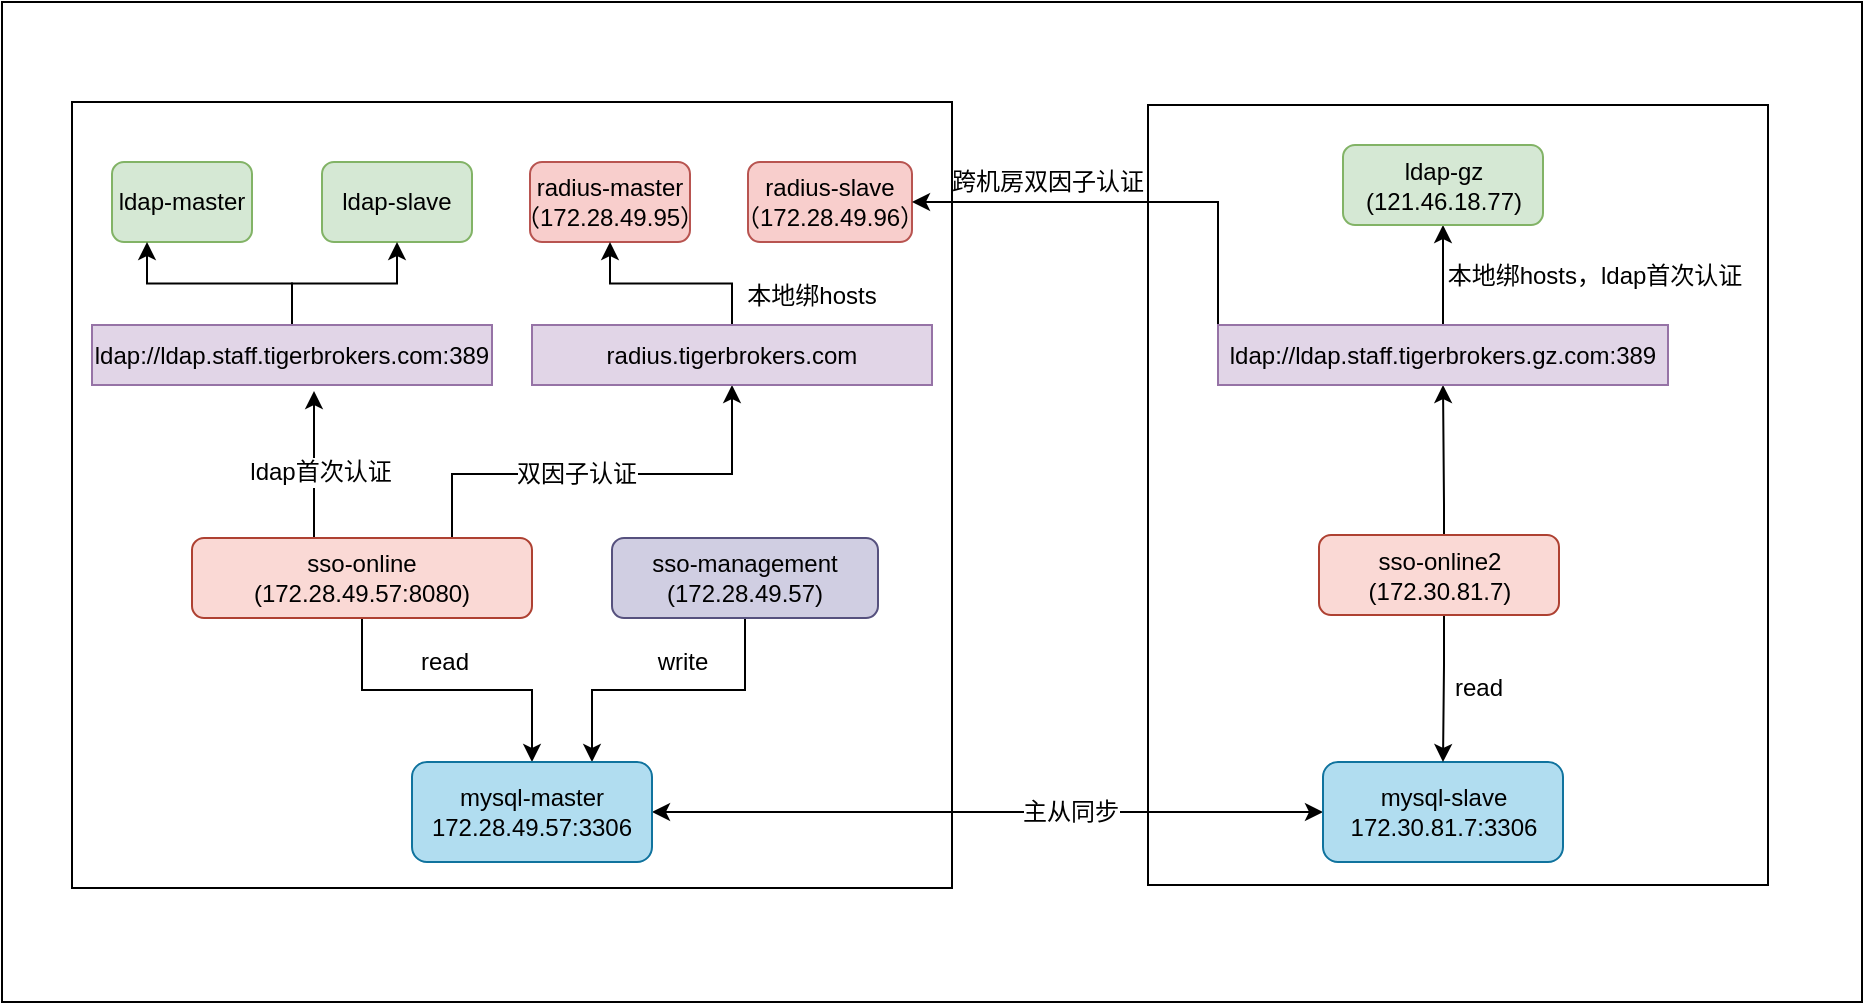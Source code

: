 <mxfile version="11.0.1" type="github"><diagram id="mHYoqkC8_1lEt--8Q_xw" name="Page-1"><mxGraphModel dx="946" dy="486" grid="1" gridSize="10" guides="1" tooltips="1" connect="1" arrows="1" fold="1" page="1" pageScale="1" pageWidth="827" pageHeight="1169" math="0" shadow="0"><root><mxCell id="0"/><mxCell id="1" parent="0"/><mxCell id="Gih-qFur251e1iL9x-Ry-53" value="" style="rounded=0;whiteSpace=wrap;html=1;" vertex="1" parent="1"><mxGeometry x="30" y="90" width="930" height="500" as="geometry"/></mxCell><mxCell id="Gih-qFur251e1iL9x-Ry-19" value="" style="rounded=0;whiteSpace=wrap;html=1;" vertex="1" parent="1"><mxGeometry x="603" y="141.5" width="310" height="390" as="geometry"/></mxCell><mxCell id="Gih-qFur251e1iL9x-Ry-18" value="" style="rounded=0;whiteSpace=wrap;html=1;" vertex="1" parent="1"><mxGeometry x="65" y="140" width="440" height="393" as="geometry"/></mxCell><mxCell id="Gih-qFur251e1iL9x-Ry-1" value="ldap-master" style="rounded=1;whiteSpace=wrap;html=1;fillColor=#d5e8d4;strokeColor=#82b366;" vertex="1" parent="1"><mxGeometry x="85" y="170" width="70" height="40" as="geometry"/></mxCell><mxCell id="Gih-qFur251e1iL9x-Ry-3" value="ldap-slave" style="rounded=1;whiteSpace=wrap;html=1;fillColor=#d5e8d4;strokeColor=#82b366;" vertex="1" parent="1"><mxGeometry x="190" y="170" width="75" height="40" as="geometry"/></mxCell><mxCell id="Gih-qFur251e1iL9x-Ry-5" value="radius-master&lt;br&gt;（172.28.49.95）" style="rounded=1;whiteSpace=wrap;html=1;fillColor=#f8cecc;strokeColor=#b85450;" vertex="1" parent="1"><mxGeometry x="294" y="170" width="80" height="40" as="geometry"/></mxCell><mxCell id="Gih-qFur251e1iL9x-Ry-6" value="radius-slave&lt;br&gt;（172.28.49.96）" style="rounded=1;whiteSpace=wrap;html=1;fillColor=#f8cecc;strokeColor=#b85450;" vertex="1" parent="1"><mxGeometry x="403" y="170" width="82" height="40" as="geometry"/></mxCell><mxCell id="Gih-qFur251e1iL9x-Ry-30" style="edgeStyle=orthogonalEdgeStyle;rounded=0;orthogonalLoop=1;jettySize=auto;html=1;entryX=0.25;entryY=1;entryDx=0;entryDy=0;startArrow=none;startFill=0;endArrow=classic;endFill=1;" edge="1" parent="1" source="Gih-qFur251e1iL9x-Ry-10" target="Gih-qFur251e1iL9x-Ry-1"><mxGeometry relative="1" as="geometry"/></mxCell><mxCell id="Gih-qFur251e1iL9x-Ry-31" style="edgeStyle=orthogonalEdgeStyle;rounded=0;orthogonalLoop=1;jettySize=auto;html=1;startArrow=none;startFill=0;endArrow=classic;endFill=1;" edge="1" parent="1" source="Gih-qFur251e1iL9x-Ry-10" target="Gih-qFur251e1iL9x-Ry-3"><mxGeometry relative="1" as="geometry"/></mxCell><mxCell id="Gih-qFur251e1iL9x-Ry-10" value="&lt;span style=&quot;text-align: left&quot;&gt;ldap://ldap.staff.tigerbrokers.com:389&lt;/span&gt;" style="rounded=0;whiteSpace=wrap;html=1;fillColor=#e1d5e7;strokeColor=#9673a6;" vertex="1" parent="1"><mxGeometry x="75" y="251.5" width="200" height="30" as="geometry"/></mxCell><mxCell id="Gih-qFur251e1iL9x-Ry-25" style="edgeStyle=orthogonalEdgeStyle;rounded=0;orthogonalLoop=1;jettySize=auto;html=1;entryX=0.5;entryY=0;entryDx=0;entryDy=0;startArrow=none;startFill=0;endArrow=classic;endFill=1;" edge="1" parent="1" source="Gih-qFur251e1iL9x-Ry-11" target="Gih-qFur251e1iL9x-Ry-13"><mxGeometry relative="1" as="geometry"/></mxCell><mxCell id="Gih-qFur251e1iL9x-Ry-28" value="read" style="text;html=1;resizable=0;points=[];align=center;verticalAlign=middle;labelBackgroundColor=#ffffff;" vertex="1" connectable="0" parent="Gih-qFur251e1iL9x-Ry-25"><mxGeometry x="-0.167" y="-2" relative="1" as="geometry"><mxPoint x="11" y="-16" as="offset"/></mxGeometry></mxCell><mxCell id="Gih-qFur251e1iL9x-Ry-38" style="edgeStyle=orthogonalEdgeStyle;rounded=0;orthogonalLoop=1;jettySize=auto;html=1;startArrow=none;startFill=0;endArrow=classic;endFill=1;" edge="1" parent="1" source="Gih-qFur251e1iL9x-Ry-11" target="Gih-qFur251e1iL9x-Ry-37"><mxGeometry relative="1" as="geometry"><Array as="points"><mxPoint x="255" y="326"/><mxPoint x="395" y="326"/></Array></mxGeometry></mxCell><mxCell id="Gih-qFur251e1iL9x-Ry-42" value="双因子认证" style="text;html=1;resizable=0;points=[];align=center;verticalAlign=middle;labelBackgroundColor=#ffffff;" vertex="1" connectable="0" parent="Gih-qFur251e1iL9x-Ry-38"><mxGeometry x="-0.146" relative="1" as="geometry"><mxPoint x="1" as="offset"/></mxGeometry></mxCell><mxCell id="Gih-qFur251e1iL9x-Ry-40" style="edgeStyle=orthogonalEdgeStyle;rounded=0;orthogonalLoop=1;jettySize=auto;html=1;entryX=0.555;entryY=1.1;entryDx=0;entryDy=0;entryPerimeter=0;startArrow=none;startFill=0;endArrow=classic;endFill=1;" edge="1" parent="1" source="Gih-qFur251e1iL9x-Ry-11" target="Gih-qFur251e1iL9x-Ry-10"><mxGeometry relative="1" as="geometry"><Array as="points"><mxPoint x="186" y="340"/><mxPoint x="186" y="340"/></Array></mxGeometry></mxCell><mxCell id="Gih-qFur251e1iL9x-Ry-41" value="ldap首次认证" style="text;html=1;resizable=0;points=[];align=center;verticalAlign=middle;labelBackgroundColor=#ffffff;" vertex="1" connectable="0" parent="Gih-qFur251e1iL9x-Ry-40"><mxGeometry x="-0.074" y="-3" relative="1" as="geometry"><mxPoint y="1" as="offset"/></mxGeometry></mxCell><mxCell id="Gih-qFur251e1iL9x-Ry-11" value="sso-online&lt;br&gt;(172.28.49.57:8080)" style="rounded=1;whiteSpace=wrap;html=1;fillColor=#fad9d5;strokeColor=#ae4132;" vertex="1" parent="1"><mxGeometry x="125" y="358" width="170" height="40" as="geometry"/></mxCell><mxCell id="Gih-qFur251e1iL9x-Ry-26" style="edgeStyle=orthogonalEdgeStyle;rounded=0;orthogonalLoop=1;jettySize=auto;html=1;entryX=0.75;entryY=0;entryDx=0;entryDy=0;startArrow=none;startFill=0;endArrow=classic;endFill=1;" edge="1" parent="1" source="Gih-qFur251e1iL9x-Ry-12" target="Gih-qFur251e1iL9x-Ry-13"><mxGeometry relative="1" as="geometry"/></mxCell><mxCell id="Gih-qFur251e1iL9x-Ry-27" value="write" style="text;html=1;resizable=0;points=[];align=center;verticalAlign=middle;labelBackgroundColor=#ffffff;" vertex="1" connectable="0" parent="Gih-qFur251e1iL9x-Ry-26"><mxGeometry x="-0.58" y="-14" relative="1" as="geometry"><mxPoint x="-18" y="-9" as="offset"/></mxGeometry></mxCell><mxCell id="Gih-qFur251e1iL9x-Ry-12" value="sso-management&lt;br&gt;(172.28.49.57)" style="rounded=1;whiteSpace=wrap;html=1;fillColor=#d0cee2;strokeColor=#56517e;" vertex="1" parent="1"><mxGeometry x="335" y="358" width="133" height="40" as="geometry"/></mxCell><mxCell id="Gih-qFur251e1iL9x-Ry-43" style="edgeStyle=orthogonalEdgeStyle;rounded=0;orthogonalLoop=1;jettySize=auto;html=1;startArrow=classic;startFill=1;endArrow=classic;endFill=1;exitX=1;exitY=0.5;exitDx=0;exitDy=0;" edge="1" parent="1" source="Gih-qFur251e1iL9x-Ry-13" target="Gih-qFur251e1iL9x-Ry-14"><mxGeometry relative="1" as="geometry"><mxPoint x="403" y="496.5" as="sourcePoint"/></mxGeometry></mxCell><mxCell id="Gih-qFur251e1iL9x-Ry-46" value="主从同步" style="text;html=1;resizable=0;points=[];align=center;verticalAlign=middle;labelBackgroundColor=#ffffff;" vertex="1" connectable="0" parent="Gih-qFur251e1iL9x-Ry-43"><mxGeometry x="0.243" relative="1" as="geometry"><mxPoint as="offset"/></mxGeometry></mxCell><mxCell id="Gih-qFur251e1iL9x-Ry-13" value="mysql-master&lt;br&gt;172.28.49.57:3306" style="rounded=1;whiteSpace=wrap;html=1;fillColor=#b1ddf0;strokeColor=#10739e;" vertex="1" parent="1"><mxGeometry x="235" y="470" width="120" height="50" as="geometry"/></mxCell><mxCell id="Gih-qFur251e1iL9x-Ry-14" value="mysql-slave&lt;br&gt;172.30.81.7:3306" style="rounded=1;whiteSpace=wrap;html=1;fillColor=#b1ddf0;strokeColor=#10739e;" vertex="1" parent="1"><mxGeometry x="690.5" y="470" width="120" height="50" as="geometry"/></mxCell><mxCell id="Gih-qFur251e1iL9x-Ry-35" style="edgeStyle=orthogonalEdgeStyle;rounded=0;orthogonalLoop=1;jettySize=auto;html=1;entryX=0.5;entryY=1;entryDx=0;entryDy=0;startArrow=none;startFill=0;endArrow=classic;endFill=1;" edge="1" parent="1" source="Gih-qFur251e1iL9x-Ry-15" target="Gih-qFur251e1iL9x-Ry-16"><mxGeometry relative="1" as="geometry"><Array as="points"><mxPoint x="751" y="341.5"/><mxPoint x="751" y="341.5"/></Array></mxGeometry></mxCell><mxCell id="Gih-qFur251e1iL9x-Ry-47" style="edgeStyle=orthogonalEdgeStyle;rounded=0;orthogonalLoop=1;jettySize=auto;html=1;entryX=0.5;entryY=0;entryDx=0;entryDy=0;startArrow=none;startFill=0;endArrow=classic;endFill=1;" edge="1" parent="1" source="Gih-qFur251e1iL9x-Ry-15" target="Gih-qFur251e1iL9x-Ry-14"><mxGeometry relative="1" as="geometry"><Array as="points"><mxPoint x="751" y="421.5"/><mxPoint x="751" y="421.5"/></Array></mxGeometry></mxCell><mxCell id="Gih-qFur251e1iL9x-Ry-48" value="read" style="text;html=1;resizable=0;points=[];align=center;verticalAlign=middle;labelBackgroundColor=#ffffff;" vertex="1" connectable="0" parent="Gih-qFur251e1iL9x-Ry-47"><mxGeometry x="0.005" y="6" relative="1" as="geometry"><mxPoint x="11" y="-0.5" as="offset"/></mxGeometry></mxCell><mxCell id="Gih-qFur251e1iL9x-Ry-15" value="sso-online2&lt;br&gt;(172.30.81.7)" style="rounded=1;whiteSpace=wrap;html=1;fillColor=#fad9d5;strokeColor=#ae4132;" vertex="1" parent="1"><mxGeometry x="688.5" y="356.5" width="120" height="40" as="geometry"/></mxCell><mxCell id="Gih-qFur251e1iL9x-Ry-32" style="edgeStyle=orthogonalEdgeStyle;rounded=0;orthogonalLoop=1;jettySize=auto;html=1;entryX=0.5;entryY=1;entryDx=0;entryDy=0;startArrow=none;startFill=0;endArrow=classic;endFill=1;" edge="1" parent="1" source="Gih-qFur251e1iL9x-Ry-16" target="Gih-qFur251e1iL9x-Ry-17"><mxGeometry relative="1" as="geometry"/></mxCell><mxCell id="Gih-qFur251e1iL9x-Ry-58" style="edgeStyle=orthogonalEdgeStyle;rounded=0;orthogonalLoop=1;jettySize=auto;html=1;entryX=1;entryY=0.5;entryDx=0;entryDy=0;startArrow=none;startFill=0;endArrow=classic;endFill=1;" edge="1" parent="1" source="Gih-qFur251e1iL9x-Ry-16" target="Gih-qFur251e1iL9x-Ry-6"><mxGeometry relative="1" as="geometry"><Array as="points"><mxPoint x="638" y="190"/></Array></mxGeometry></mxCell><mxCell id="Gih-qFur251e1iL9x-Ry-16" value="&lt;span style=&quot;text-align: left&quot;&gt;ldap://ldap.staff.tigerbrokers.gz.com:389&lt;/span&gt;" style="rounded=0;whiteSpace=wrap;html=1;fillColor=#e1d5e7;strokeColor=#9673a6;" vertex="1" parent="1"><mxGeometry x="638" y="251.5" width="225" height="30" as="geometry"/></mxCell><mxCell id="Gih-qFur251e1iL9x-Ry-17" value="ldap-gz&lt;br&gt;(121.46.18.77)" style="rounded=1;whiteSpace=wrap;html=1;fillColor=#d5e8d4;strokeColor=#82b366;" vertex="1" parent="1"><mxGeometry x="700.5" y="161.5" width="100" height="40" as="geometry"/></mxCell><mxCell id="Gih-qFur251e1iL9x-Ry-34" value="本地绑hosts，ldap首次认证" style="text;html=1;strokeColor=none;fillColor=none;align=center;verticalAlign=middle;whiteSpace=wrap;rounded=0;" vertex="1" parent="1"><mxGeometry x="750" y="216.5" width="153" height="20" as="geometry"/></mxCell><mxCell id="Gih-qFur251e1iL9x-Ry-44" style="edgeStyle=orthogonalEdgeStyle;rounded=0;orthogonalLoop=1;jettySize=auto;html=1;entryX=0.5;entryY=1;entryDx=0;entryDy=0;startArrow=none;startFill=0;endArrow=classic;endFill=1;" edge="1" parent="1" source="Gih-qFur251e1iL9x-Ry-37" target="Gih-qFur251e1iL9x-Ry-5"><mxGeometry relative="1" as="geometry"/></mxCell><mxCell id="Gih-qFur251e1iL9x-Ry-37" value="&lt;span style=&quot;text-align: left&quot;&gt;radius.tigerbrokers.com&lt;/span&gt;" style="rounded=0;whiteSpace=wrap;html=1;fillColor=#e1d5e7;strokeColor=#9673a6;" vertex="1" parent="1"><mxGeometry x="295" y="251.5" width="200" height="30" as="geometry"/></mxCell><mxCell id="Gih-qFur251e1iL9x-Ry-49" value="本地绑hosts" style="text;html=1;strokeColor=none;fillColor=none;align=center;verticalAlign=middle;whiteSpace=wrap;rounded=0;" vertex="1" parent="1"><mxGeometry x="395" y="226.5" width="80" height="20" as="geometry"/></mxCell><mxCell id="Gih-qFur251e1iL9x-Ry-59" value="跨机房双因子认证" style="text;html=1;strokeColor=none;fillColor=none;align=center;verticalAlign=middle;whiteSpace=wrap;rounded=0;" vertex="1" parent="1"><mxGeometry x="503" y="170" width="100" height="20" as="geometry"/></mxCell></root></mxGraphModel></diagram></mxfile>